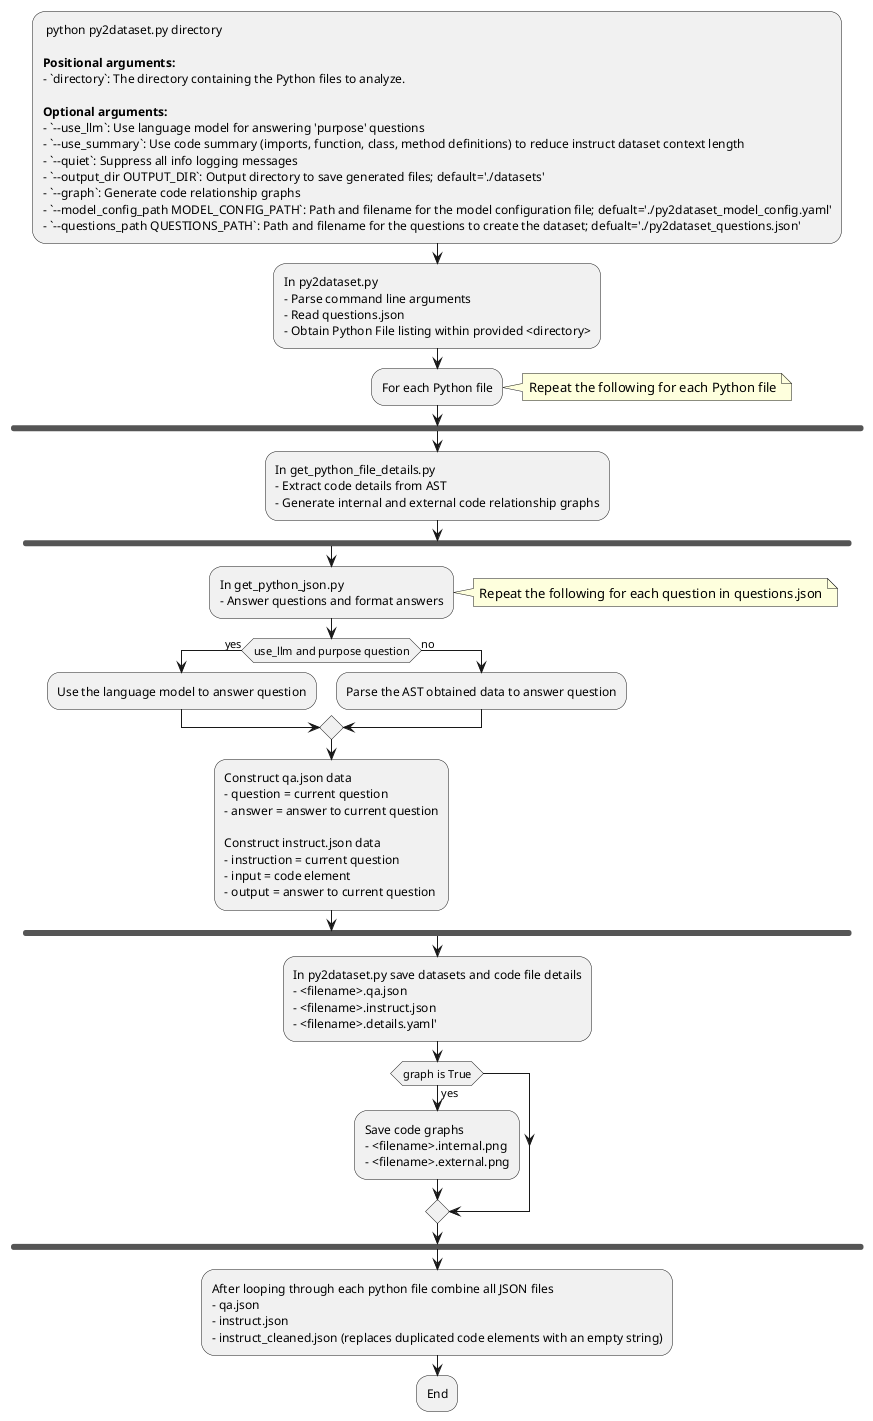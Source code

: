 @startuml
'Used to create py2dataset.png from https://www.plantuml.com/plantuml/uml'
: python py2dataset.py directory 

**Positional arguments:**
- `directory`: The directory containing the Python files to analyze.

**Optional arguments:**
- `--use_llm`: Use language model for answering 'purpose' questions
- `--use_summary`: Use code summary (imports, function, class, method definitions) to reduce instruct dataset context length
- `--quiet`: Suppress all info logging messages
- `--output_dir OUTPUT_DIR`: Output directory to save generated files; default='./datasets'
- `--graph`: Generate code relationship graphs
- `--model_config_path MODEL_CONFIG_PATH`: Path and filename for the model configuration file; defualt='./py2dataset_model_config.yaml'
- `--questions_path QUESTIONS_PATH`: Path and filename for the questions to create the dataset; defualt='./py2dataset_questions.json';
:In py2dataset.py
- Parse command line arguments
- Read questions.json
- Obtain Python File listing within provided <directory>;
:For each Python file;
note right
Repeat the following for each Python file
end note
fork
    :In get_python_file_details.py
    - Extract code details from AST
    - Generate internal and external code relationship graphs;
    fork
        :In get_python_json.py 
        - Answer questions and format answers;
        note right
        Repeat the following for each question in questions.json
        end note
        if (use_llm and purpose question) then (yes)
            :Use the language model to answer question;
        else (no)
            :Parse the AST obtained data to answer question;
        endif
        :Construct qa.json data
        - question = current question
        - answer = answer to current question
        
        Construct instruct.json data
        - instruction = current question
        - input = code element
        - output = answer to current question;
     endfork
:In py2dataset.py save datasets and code file details
- <filename>.qa.json
- <filename>.instruct.json
- <filename>.details.yaml';
if (graph is True) then (yes)
   :Save code graphs
   - <filename>.internal.png
   - <filename>.external.png;
endif
endfork
:After looping through each python file combine all JSON files
- qa.json
- instruct.json
- instruct_cleaned.json (replaces duplicated code elements with an empty string);
:End;
@enduml